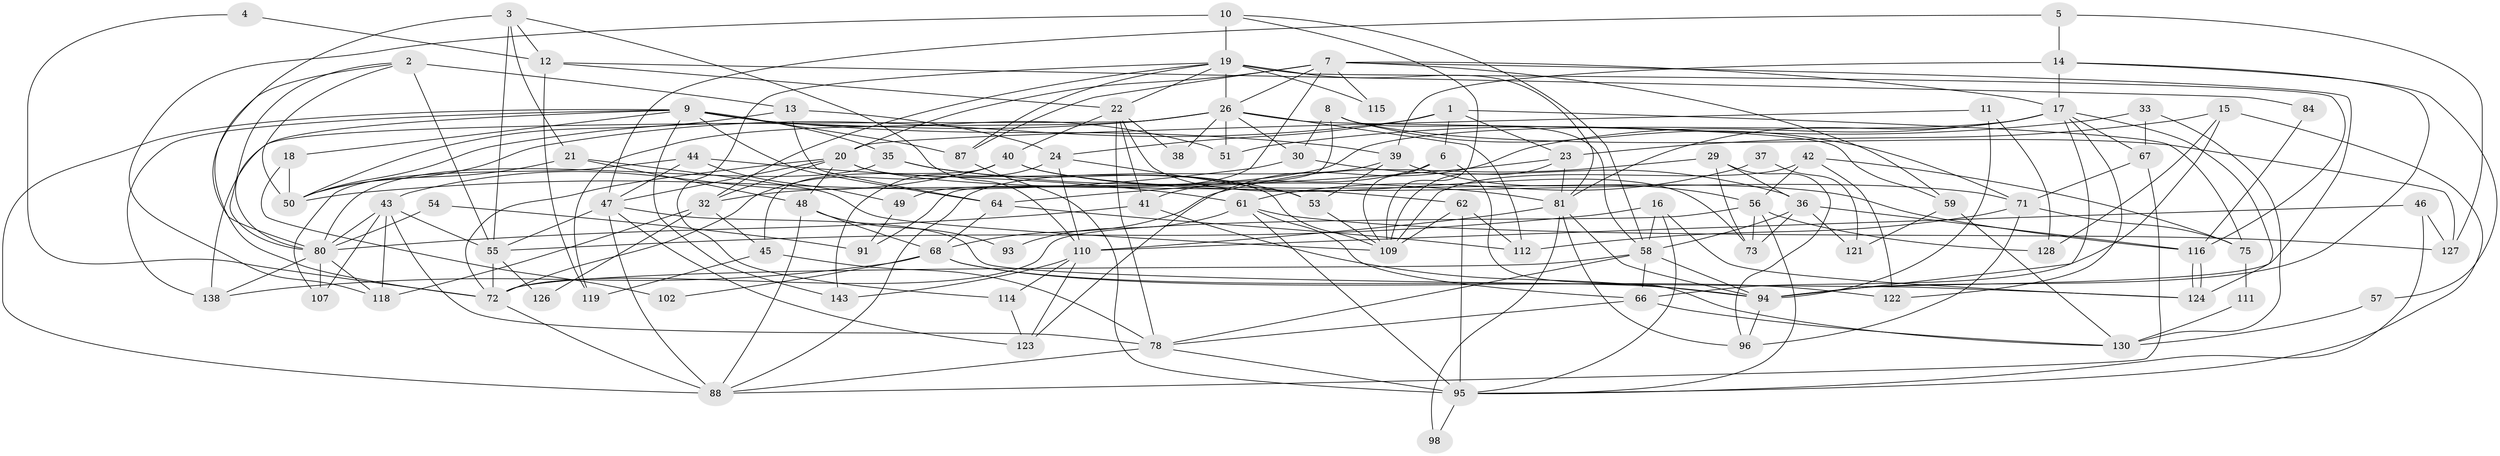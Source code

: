 // original degree distribution, {4: 0.2916666666666667, 3: 0.22916666666666666, 5: 0.1597222222222222, 2: 0.1527777777777778, 6: 0.125, 7: 0.041666666666666664}
// Generated by graph-tools (version 1.1) at 2025/11/02/27/25 16:11:24]
// undirected, 96 vertices, 231 edges
graph export_dot {
graph [start="1"]
  node [color=gray90,style=filled];
  1 [super="+104"];
  2 [super="+125"];
  3;
  4;
  5;
  6;
  7 [super="+27"];
  8;
  9 [super="+25"];
  10 [super="+63"];
  11 [super="+28"];
  12 [super="+69"];
  13 [super="+86"];
  14 [super="+65"];
  15;
  16;
  17 [super="+103"];
  18;
  19 [super="+31"];
  20 [super="+74"];
  21 [super="+70"];
  22 [super="+136"];
  23 [super="+34"];
  24 [super="+137"];
  26 [super="+83"];
  29 [super="+77"];
  30 [super="+141"];
  32 [super="+89"];
  33;
  35 [super="+52"];
  36;
  37;
  38;
  39 [super="+85"];
  40 [super="+60"];
  41 [super="+120"];
  42;
  43;
  44;
  45 [super="+133"];
  46 [super="+99"];
  47 [super="+113"];
  48 [super="+79"];
  49;
  50 [super="+108"];
  51;
  53;
  54;
  55 [super="+134"];
  56;
  57;
  58 [super="+97"];
  59;
  61 [super="+82"];
  62;
  64 [super="+135"];
  66 [super="+76"];
  67;
  68 [super="+106"];
  71 [super="+90"];
  72 [super="+132"];
  73;
  75;
  78 [super="+117"];
  80 [super="+92"];
  81 [super="+101"];
  84;
  87;
  88 [super="+100"];
  91;
  93;
  94 [super="+105"];
  95 [super="+144"];
  96 [super="+129"];
  98;
  102;
  107;
  109 [super="+142"];
  110 [super="+139"];
  111;
  112;
  114;
  115;
  116;
  118;
  119;
  121;
  122;
  123;
  124;
  126;
  127 [super="+140"];
  128;
  130 [super="+131"];
  138;
  143;
  1 -- 24;
  1 -- 50;
  1 -- 6;
  1 -- 75;
  1 -- 23;
  2 -- 55 [weight=2];
  2 -- 13 [weight=2];
  2 -- 80;
  2 -- 50;
  2 -- 72;
  3 -- 55;
  3 -- 21;
  3 -- 110;
  3 -- 80;
  3 -- 12;
  4 -- 72;
  4 -- 12;
  5 -- 14 [weight=2];
  5 -- 47;
  5 -- 127;
  6 -- 41 [weight=2];
  6 -- 130;
  6 -- 109;
  7 -- 17;
  7 -- 87;
  7 -- 20;
  7 -- 49;
  7 -- 115;
  7 -- 59;
  7 -- 26;
  7 -- 94;
  8 -- 30;
  8 -- 91;
  8 -- 127;
  8 -- 71;
  8 -- 58;
  9 -- 51;
  9 -- 87;
  9 -- 138;
  9 -- 64;
  9 -- 80;
  9 -- 18;
  9 -- 88;
  9 -- 143;
  9 -- 35;
  9 -- 39;
  10 -- 19 [weight=2];
  10 -- 118;
  10 -- 109;
  10 -- 58;
  11 -- 20;
  11 -- 128;
  11 -- 94;
  12 -- 119;
  12 -- 84;
  12 -- 22;
  13 -- 24;
  13 -- 50;
  13 -- 64;
  14 -- 39 [weight=2];
  14 -- 94;
  14 -- 57;
  14 -- 17;
  15 -- 66;
  15 -- 95;
  15 -- 128;
  15 -- 23;
  16 -- 95;
  16 -- 124;
  16 -- 58;
  16 -- 55;
  17 -- 94;
  17 -- 32;
  17 -- 123;
  17 -- 67;
  17 -- 122;
  17 -- 124;
  17 -- 81;
  18 -- 50;
  18 -- 102;
  19 -- 87;
  19 -- 22;
  19 -- 114;
  19 -- 115;
  19 -- 116;
  19 -- 26;
  19 -- 32;
  19 -- 81;
  20 -- 62;
  20 -- 72;
  20 -- 109;
  20 -- 48;
  20 -- 47;
  20 -- 32;
  21 -- 50;
  21 -- 109 [weight=2];
  21 -- 48;
  22 -- 73;
  22 -- 78;
  22 -- 38;
  22 -- 40;
  22 -- 41;
  23 -- 81;
  23 -- 109;
  23 -- 64;
  24 -- 143;
  24 -- 110;
  24 -- 53;
  26 -- 38;
  26 -- 50;
  26 -- 59;
  26 -- 112;
  26 -- 119;
  26 -- 51;
  26 -- 138;
  26 -- 30;
  29 -- 73;
  29 -- 36;
  29 -- 96;
  29 -- 68;
  30 -- 36;
  30 -- 50;
  32 -- 118;
  32 -- 45;
  32 -- 126;
  33 -- 51;
  33 -- 67;
  33 -- 130;
  35 -- 80;
  35 -- 53;
  35 -- 81;
  36 -- 116;
  36 -- 73;
  36 -- 121;
  36 -- 58;
  37 -- 121;
  37 -- 61;
  39 -- 56;
  39 -- 88;
  39 -- 53;
  40 -- 71;
  40 -- 45;
  40 -- 72;
  40 -- 43;
  40 -- 116;
  41 -- 80;
  41 -- 94;
  42 -- 56;
  42 -- 75;
  42 -- 122;
  42 -- 109;
  43 -- 78;
  43 -- 107;
  43 -- 118;
  43 -- 80;
  43 -- 55;
  44 -- 107;
  44 -- 49;
  44 -- 47;
  44 -- 61;
  45 -- 119;
  45 -- 78;
  46 -- 127;
  46 -- 95;
  46 -- 110;
  47 -- 55;
  47 -- 88 [weight=2];
  47 -- 123;
  47 -- 124;
  48 -- 68;
  48 -- 88;
  48 -- 93;
  49 -- 91;
  53 -- 109;
  54 -- 91;
  54 -- 80;
  55 -- 126;
  55 -- 72;
  56 -- 73;
  56 -- 128;
  56 -- 95;
  56 -- 72;
  57 -- 130 [weight=2];
  58 -- 94;
  58 -- 66;
  58 -- 78;
  58 -- 72;
  59 -- 121;
  59 -- 130;
  61 -- 95;
  61 -- 93;
  61 -- 66;
  61 -- 127;
  62 -- 109;
  62 -- 112;
  62 -- 95;
  64 -- 112;
  64 -- 68;
  66 -- 78;
  66 -- 130;
  67 -- 88;
  67 -- 71;
  68 -- 94;
  68 -- 102;
  68 -- 138;
  68 -- 122;
  71 -- 75;
  71 -- 96;
  71 -- 112;
  72 -- 88;
  75 -- 111;
  78 -- 95;
  78 -- 88;
  80 -- 138;
  80 -- 118;
  80 -- 107;
  81 -- 110;
  81 -- 94;
  81 -- 96;
  81 -- 98;
  84 -- 116;
  87 -- 95;
  94 -- 96;
  95 -- 98;
  110 -- 143;
  110 -- 114;
  110 -- 123;
  111 -- 130;
  114 -- 123;
  116 -- 124;
  116 -- 124;
}
